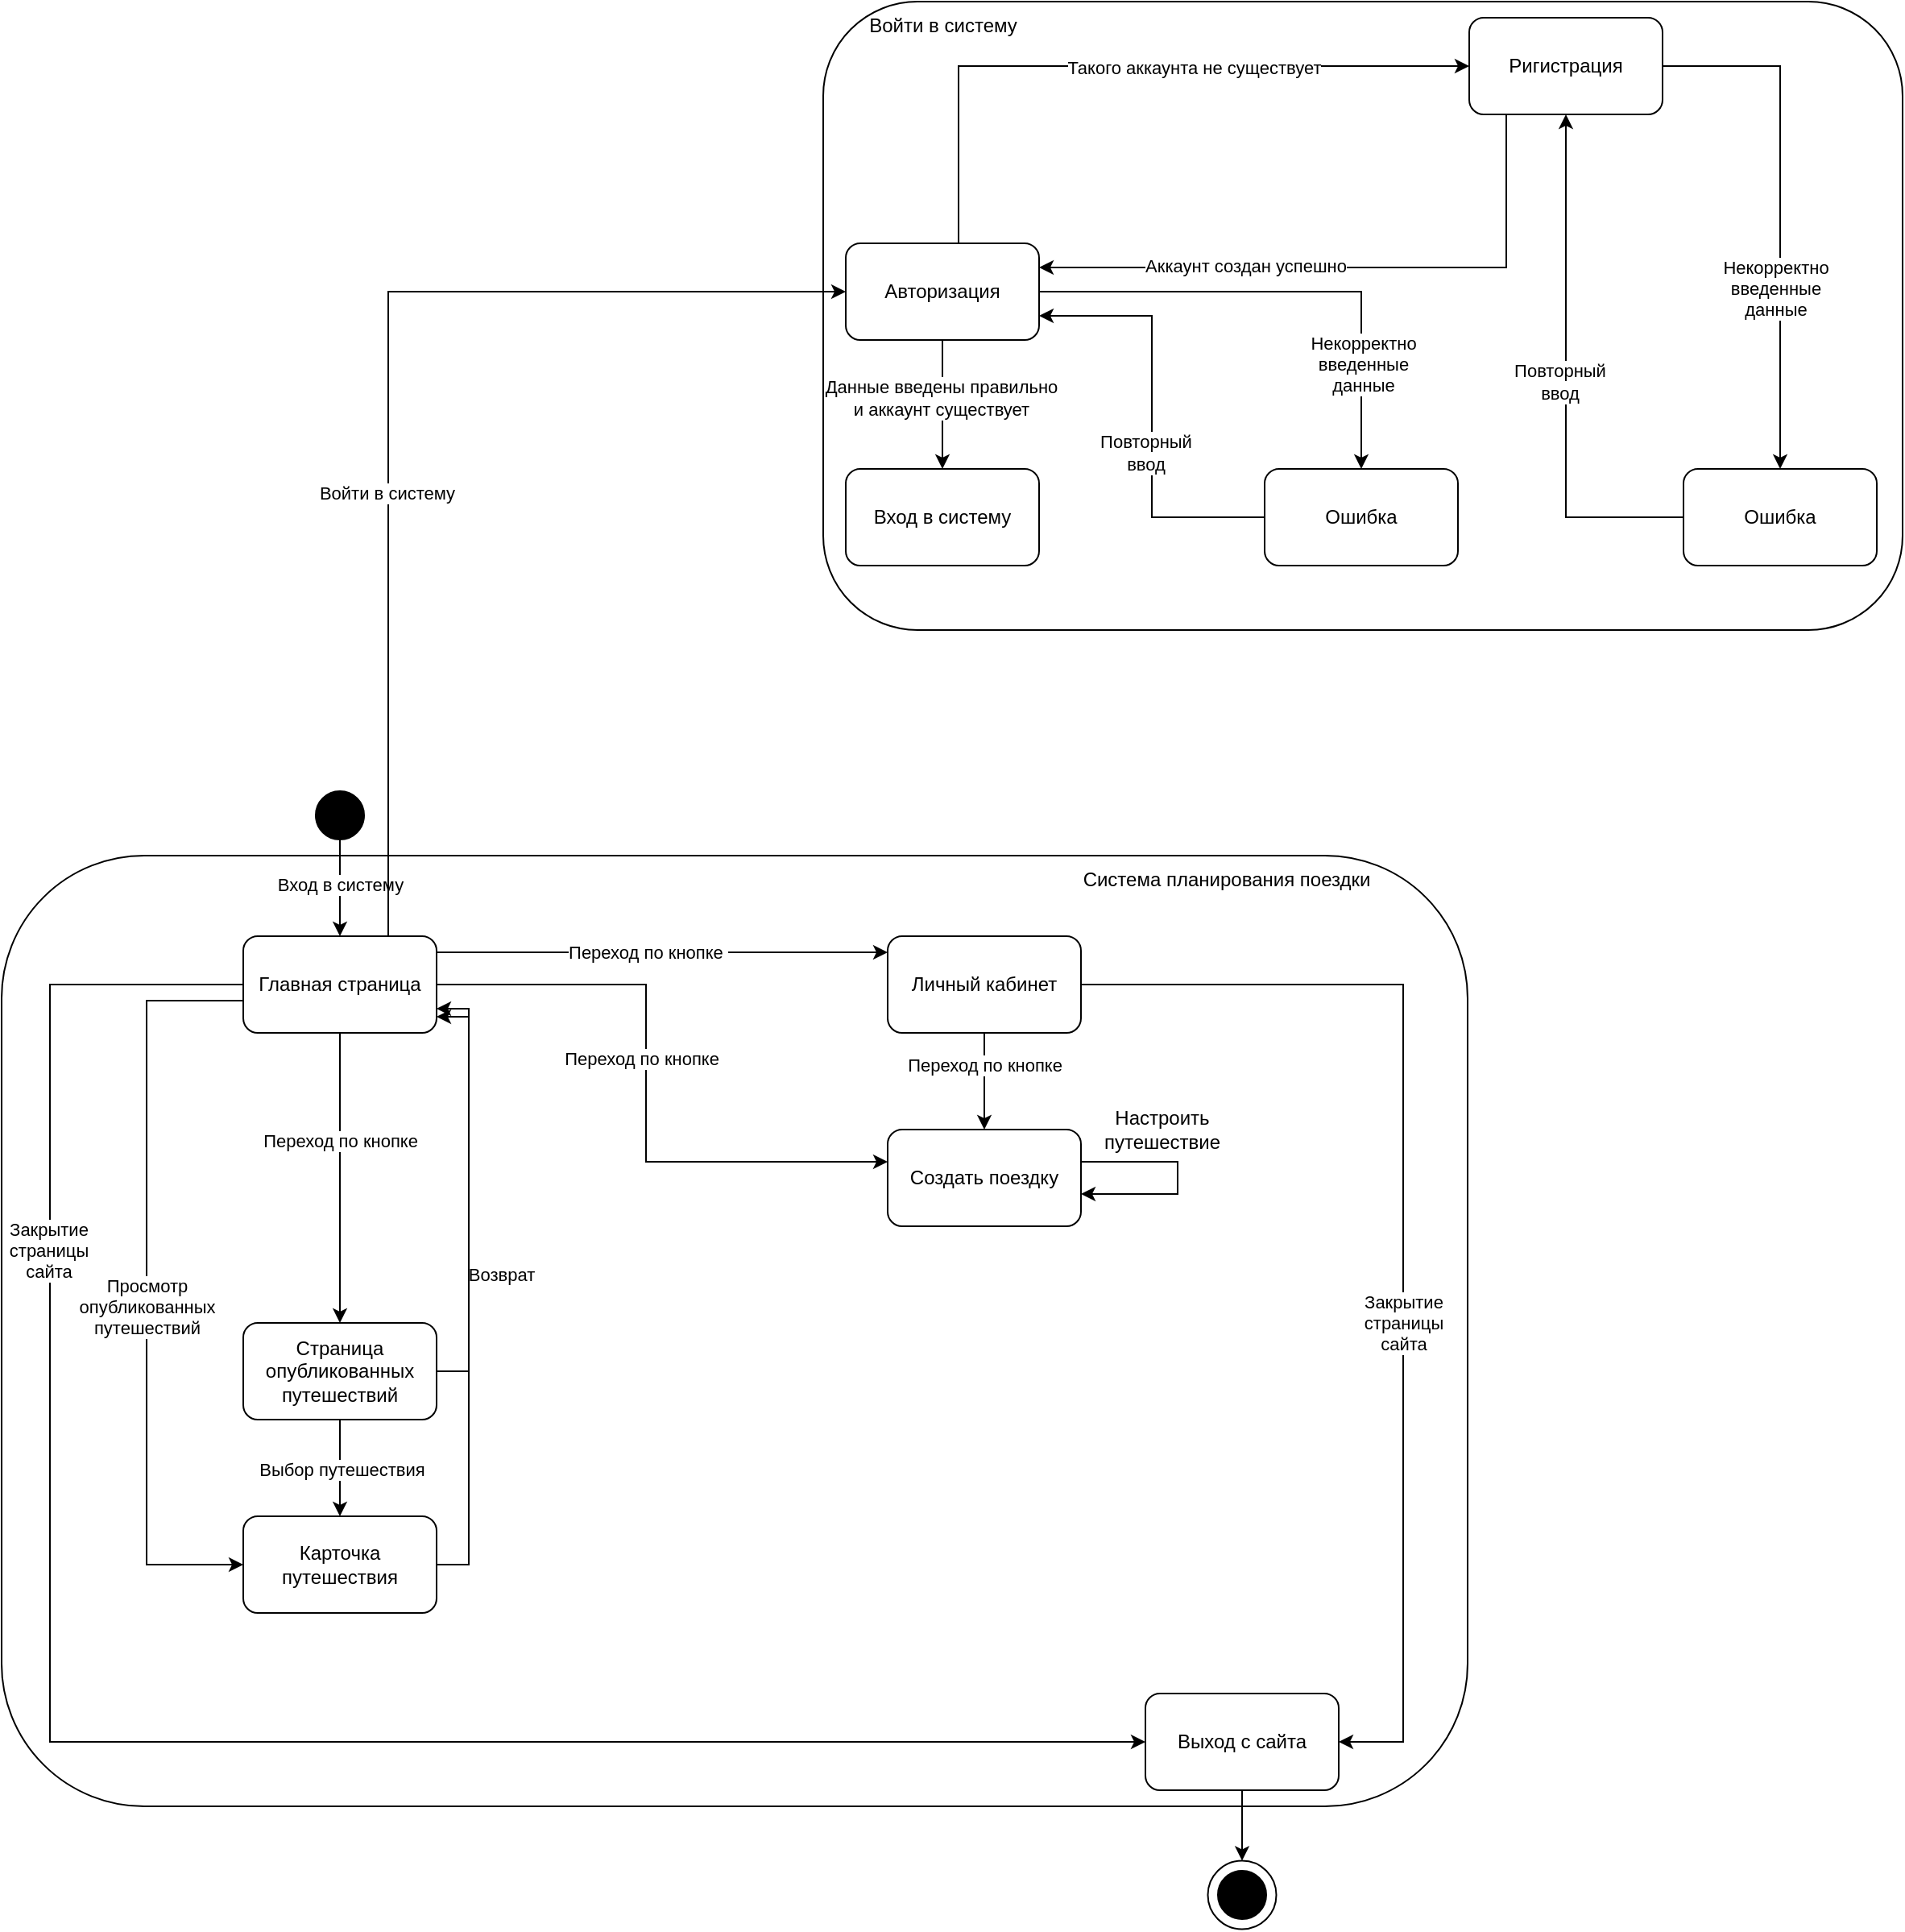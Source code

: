 <mxfile version="23.1.5" type="device">
  <diagram name="Страница — 1" id="7Fo4Xn2Pcwh36rtBT5h9">
    <mxGraphModel dx="3217" dy="2576" grid="1" gridSize="10" guides="1" tooltips="1" connect="1" arrows="1" fold="1" page="1" pageScale="1" pageWidth="827" pageHeight="1169" math="0" shadow="0">
      <root>
        <mxCell id="0" />
        <mxCell id="1" parent="0" />
        <mxCell id="sfvGm0u7bKwggrETw35J-44" value="" style="rounded=1;whiteSpace=wrap;html=1;" parent="1" vertex="1">
          <mxGeometry x="400" y="-440" width="670" height="390" as="geometry" />
        </mxCell>
        <mxCell id="sfvGm0u7bKwggrETw35J-43" value="" style="rounded=1;whiteSpace=wrap;html=1;" parent="1" vertex="1">
          <mxGeometry x="-110" y="90" width="910" height="590" as="geometry" />
        </mxCell>
        <mxCell id="sfvGm0u7bKwggrETw35J-40" value="" style="ellipse;whiteSpace=wrap;html=1;aspect=fixed;" parent="1" vertex="1">
          <mxGeometry x="638.75" y="713.75" width="42.5" height="42.5" as="geometry" />
        </mxCell>
        <mxCell id="UjyNyMhFVd9BOA6HKXcv-2" style="edgeStyle=orthogonalEdgeStyle;rounded=0;orthogonalLoop=1;jettySize=auto;html=1;entryX=0.5;entryY=0;entryDx=0;entryDy=0;" parent="1" source="UjyNyMhFVd9BOA6HKXcv-3" target="UjyNyMhFVd9BOA6HKXcv-5" edge="1">
          <mxGeometry relative="1" as="geometry" />
        </mxCell>
        <mxCell id="UjyNyMhFVd9BOA6HKXcv-70" value="Вход в систему" style="edgeLabel;html=1;align=center;verticalAlign=middle;resizable=0;points=[];" parent="UjyNyMhFVd9BOA6HKXcv-2" vertex="1" connectable="0">
          <mxGeometry x="-0.06" relative="1" as="geometry">
            <mxPoint as="offset" />
          </mxGeometry>
        </mxCell>
        <mxCell id="UjyNyMhFVd9BOA6HKXcv-3" value="" style="ellipse;whiteSpace=wrap;html=1;aspect=fixed;fillColor=#000000;" parent="1" vertex="1">
          <mxGeometry x="85" y="50" width="30" height="30" as="geometry" />
        </mxCell>
        <mxCell id="sfvGm0u7bKwggrETw35J-22" style="edgeStyle=orthogonalEdgeStyle;rounded=0;orthogonalLoop=1;jettySize=auto;html=1;entryX=0;entryY=0.5;entryDx=0;entryDy=0;" parent="1" source="UjyNyMhFVd9BOA6HKXcv-5" target="sfvGm0u7bKwggrETw35J-21" edge="1">
          <mxGeometry relative="1" as="geometry">
            <Array as="points">
              <mxPoint x="-80" y="170" />
              <mxPoint x="-80" y="640" />
            </Array>
          </mxGeometry>
        </mxCell>
        <mxCell id="sfvGm0u7bKwggrETw35J-23" value="Закрытие&lt;br&gt;страницы&lt;br&gt;сайта" style="edgeLabel;html=1;align=center;verticalAlign=middle;resizable=0;points=[];" parent="sfvGm0u7bKwggrETw35J-22" vertex="1" connectable="0">
          <mxGeometry x="-0.552" y="-1" relative="1" as="geometry">
            <mxPoint as="offset" />
          </mxGeometry>
        </mxCell>
        <mxCell id="sfvGm0u7bKwggrETw35J-27" style="edgeStyle=orthogonalEdgeStyle;rounded=0;orthogonalLoop=1;jettySize=auto;html=1;" parent="1" edge="1">
          <mxGeometry relative="1" as="geometry">
            <mxPoint x="160" y="150" as="sourcePoint" />
            <mxPoint x="440" y="150" as="targetPoint" />
          </mxGeometry>
        </mxCell>
        <mxCell id="sfvGm0u7bKwggrETw35J-28" value="Переход по кнопке&amp;nbsp;" style="edgeLabel;html=1;align=center;verticalAlign=middle;resizable=0;points=[];" parent="sfvGm0u7bKwggrETw35J-27" vertex="1" connectable="0">
          <mxGeometry x="-0.276" relative="1" as="geometry">
            <mxPoint x="29" as="offset" />
          </mxGeometry>
        </mxCell>
        <mxCell id="sfvGm0u7bKwggrETw35J-30" style="edgeStyle=orthogonalEdgeStyle;rounded=0;orthogonalLoop=1;jettySize=auto;html=1;exitX=1;exitY=0.75;exitDx=0;exitDy=0;" parent="1" source="UjyNyMhFVd9BOA6HKXcv-5" target="sfvGm0u7bKwggrETw35J-29" edge="1">
          <mxGeometry relative="1" as="geometry">
            <Array as="points">
              <mxPoint x="160" y="170" />
              <mxPoint x="290" y="170" />
              <mxPoint x="290" y="280" />
            </Array>
          </mxGeometry>
        </mxCell>
        <mxCell id="sfvGm0u7bKwggrETw35J-31" value="Переход по кнопке" style="edgeLabel;html=1;align=center;verticalAlign=middle;resizable=0;points=[];" parent="sfvGm0u7bKwggrETw35J-30" vertex="1" connectable="0">
          <mxGeometry x="0.036" y="-3" relative="1" as="geometry">
            <mxPoint y="-19" as="offset" />
          </mxGeometry>
        </mxCell>
        <mxCell id="sfvGm0u7bKwggrETw35J-45" style="edgeStyle=orthogonalEdgeStyle;rounded=0;orthogonalLoop=1;jettySize=auto;html=1;exitX=0.75;exitY=0;exitDx=0;exitDy=0;entryX=0;entryY=0.5;entryDx=0;entryDy=0;" parent="1" source="UjyNyMhFVd9BOA6HKXcv-5" target="sfvGm0u7bKwggrETw35J-1" edge="1">
          <mxGeometry relative="1" as="geometry" />
        </mxCell>
        <mxCell id="sfvGm0u7bKwggrETw35J-46" value="Войти в систему" style="edgeLabel;html=1;align=center;verticalAlign=middle;resizable=0;points=[];" parent="sfvGm0u7bKwggrETw35J-45" vertex="1" connectable="0">
          <mxGeometry x="-0.196" y="1" relative="1" as="geometry">
            <mxPoint as="offset" />
          </mxGeometry>
        </mxCell>
        <mxCell id="UjyNyMhFVd9BOA6HKXcv-5" value="Главная страница" style="rounded=1;whiteSpace=wrap;html=1;" parent="1" vertex="1">
          <mxGeometry x="40" y="140" width="120" height="60" as="geometry" />
        </mxCell>
        <mxCell id="UjyNyMhFVd9BOA6HKXcv-6" style="edgeStyle=orthogonalEdgeStyle;rounded=0;orthogonalLoop=1;jettySize=auto;html=1;entryX=0.5;entryY=0;entryDx=0;entryDy=0;exitX=0.5;exitY=1;exitDx=0;exitDy=0;" parent="1" source="UjyNyMhFVd9BOA6HKXcv-5" target="UjyNyMhFVd9BOA6HKXcv-9" edge="1">
          <mxGeometry relative="1" as="geometry">
            <mxPoint x="100" y="320" as="sourcePoint" />
          </mxGeometry>
        </mxCell>
        <mxCell id="UjyNyMhFVd9BOA6HKXcv-72" value="Переход по кнопке" style="edgeLabel;html=1;align=center;verticalAlign=middle;resizable=0;points=[];" parent="UjyNyMhFVd9BOA6HKXcv-6" vertex="1" connectable="0">
          <mxGeometry x="-0.387" y="-1" relative="1" as="geometry">
            <mxPoint x="1" y="12" as="offset" />
          </mxGeometry>
        </mxCell>
        <mxCell id="UjyNyMhFVd9BOA6HKXcv-75" style="edgeStyle=orthogonalEdgeStyle;rounded=0;orthogonalLoop=1;jettySize=auto;html=1;entryX=0;entryY=0.5;entryDx=0;entryDy=0;" parent="1" target="UjyNyMhFVd9BOA6HKXcv-13" edge="1">
          <mxGeometry relative="1" as="geometry">
            <mxPoint x="30" y="540" as="targetPoint" />
            <Array as="points">
              <mxPoint x="40" y="180" />
              <mxPoint x="-20" y="180" />
              <mxPoint x="-20" y="530" />
            </Array>
            <mxPoint x="40" y="180" as="sourcePoint" />
          </mxGeometry>
        </mxCell>
        <mxCell id="UjyNyMhFVd9BOA6HKXcv-76" value="Просмотр &lt;br&gt;опубликованных &lt;br&gt;путешествий" style="edgeLabel;html=1;align=center;verticalAlign=middle;resizable=0;points=[];" parent="UjyNyMhFVd9BOA6HKXcv-75" vertex="1" connectable="0">
          <mxGeometry x="-0.014" y="-4" relative="1" as="geometry">
            <mxPoint x="4" y="18" as="offset" />
          </mxGeometry>
        </mxCell>
        <mxCell id="UjyNyMhFVd9BOA6HKXcv-8" style="edgeStyle=orthogonalEdgeStyle;rounded=0;orthogonalLoop=1;jettySize=auto;html=1;" parent="1" source="UjyNyMhFVd9BOA6HKXcv-9" edge="1">
          <mxGeometry relative="1" as="geometry">
            <mxPoint x="100" y="500" as="targetPoint" />
          </mxGeometry>
        </mxCell>
        <mxCell id="UjyNyMhFVd9BOA6HKXcv-73" value="Выбор путешествия" style="edgeLabel;html=1;align=center;verticalAlign=middle;resizable=0;points=[];" parent="UjyNyMhFVd9BOA6HKXcv-8" vertex="1" connectable="0">
          <mxGeometry x="0.035" relative="1" as="geometry">
            <mxPoint as="offset" />
          </mxGeometry>
        </mxCell>
        <mxCell id="sfvGm0u7bKwggrETw35J-24" style="edgeStyle=orthogonalEdgeStyle;rounded=0;orthogonalLoop=1;jettySize=auto;html=1;entryX=1;entryY=0.75;entryDx=0;entryDy=0;" parent="1" source="UjyNyMhFVd9BOA6HKXcv-9" target="UjyNyMhFVd9BOA6HKXcv-5" edge="1">
          <mxGeometry relative="1" as="geometry">
            <Array as="points">
              <mxPoint x="180" y="410" />
              <mxPoint x="180" y="185" />
            </Array>
          </mxGeometry>
        </mxCell>
        <mxCell id="sfvGm0u7bKwggrETw35J-25" value="Возврат" style="edgeLabel;html=1;align=center;verticalAlign=middle;resizable=0;points=[];" parent="sfvGm0u7bKwggrETw35J-24" vertex="1" connectable="0">
          <mxGeometry x="-0.092" y="2" relative="1" as="geometry">
            <mxPoint x="22" y="40" as="offset" />
          </mxGeometry>
        </mxCell>
        <mxCell id="UjyNyMhFVd9BOA6HKXcv-9" value="Страница опубликованных путешествий" style="rounded=1;whiteSpace=wrap;html=1;" parent="1" vertex="1">
          <mxGeometry x="40" y="380" width="120" height="60" as="geometry" />
        </mxCell>
        <mxCell id="UjyNyMhFVd9BOA6HKXcv-10" style="edgeStyle=orthogonalEdgeStyle;rounded=0;orthogonalLoop=1;jettySize=auto;html=1;" parent="1" target="UjyNyMhFVd9BOA6HKXcv-13" edge="1">
          <mxGeometry relative="1" as="geometry">
            <mxPoint x="100" y="560" as="sourcePoint" />
          </mxGeometry>
        </mxCell>
        <mxCell id="1eAEGWNcTOrSbIy1rR8V-7" style="edgeStyle=orthogonalEdgeStyle;rounded=0;orthogonalLoop=1;jettySize=auto;html=1;" edge="1" parent="1" source="UjyNyMhFVd9BOA6HKXcv-13" target="UjyNyMhFVd9BOA6HKXcv-5">
          <mxGeometry relative="1" as="geometry">
            <Array as="points">
              <mxPoint x="180" y="530" />
              <mxPoint x="180" y="190" />
            </Array>
          </mxGeometry>
        </mxCell>
        <mxCell id="UjyNyMhFVd9BOA6HKXcv-13" value="Карточка путешествия" style="rounded=1;whiteSpace=wrap;html=1;" parent="1" vertex="1">
          <mxGeometry x="40" y="500" width="120" height="60" as="geometry" />
        </mxCell>
        <mxCell id="sfvGm0u7bKwggrETw35J-6" style="edgeStyle=orthogonalEdgeStyle;rounded=0;orthogonalLoop=1;jettySize=auto;html=1;entryX=0.5;entryY=0;entryDx=0;entryDy=0;" parent="1" source="sfvGm0u7bKwggrETw35J-1" target="sfvGm0u7bKwggrETw35J-2" edge="1">
          <mxGeometry relative="1" as="geometry" />
        </mxCell>
        <mxCell id="sfvGm0u7bKwggrETw35J-7" value="Данные введены правильно &lt;br&gt;и аккаунт существует" style="edgeLabel;html=1;align=center;verticalAlign=middle;resizable=0;points=[];" parent="sfvGm0u7bKwggrETw35J-6" vertex="1" connectable="0">
          <mxGeometry x="-0.095" y="-1" relative="1" as="geometry">
            <mxPoint as="offset" />
          </mxGeometry>
        </mxCell>
        <mxCell id="sfvGm0u7bKwggrETw35J-8" style="edgeStyle=orthogonalEdgeStyle;rounded=0;orthogonalLoop=1;jettySize=auto;html=1;entryX=0.5;entryY=0;entryDx=0;entryDy=0;" parent="1" source="sfvGm0u7bKwggrETw35J-1" target="sfvGm0u7bKwggrETw35J-4" edge="1">
          <mxGeometry relative="1" as="geometry">
            <Array as="points">
              <mxPoint x="734" y="-260" />
            </Array>
          </mxGeometry>
        </mxCell>
        <mxCell id="sfvGm0u7bKwggrETw35J-9" value="Некорректно&lt;br&gt;введенные&lt;br&gt;данные" style="edgeLabel;html=1;align=center;verticalAlign=middle;resizable=0;points=[];" parent="sfvGm0u7bKwggrETw35J-8" vertex="1" connectable="0">
          <mxGeometry x="0.582" y="1" relative="1" as="geometry">
            <mxPoint as="offset" />
          </mxGeometry>
        </mxCell>
        <mxCell id="sfvGm0u7bKwggrETw35J-13" style="edgeStyle=orthogonalEdgeStyle;rounded=0;orthogonalLoop=1;jettySize=auto;html=1;entryX=0;entryY=0.5;entryDx=0;entryDy=0;" parent="1" source="sfvGm0u7bKwggrETw35J-1" target="sfvGm0u7bKwggrETw35J-5" edge="1">
          <mxGeometry relative="1" as="geometry">
            <Array as="points">
              <mxPoint x="484" y="-400" />
            </Array>
          </mxGeometry>
        </mxCell>
        <mxCell id="sfvGm0u7bKwggrETw35J-14" value="Такого аккаунта не существует" style="edgeLabel;html=1;align=center;verticalAlign=middle;resizable=0;points=[];" parent="sfvGm0u7bKwggrETw35J-13" vertex="1" connectable="0">
          <mxGeometry x="0.196" y="-4" relative="1" as="geometry">
            <mxPoint y="-3" as="offset" />
          </mxGeometry>
        </mxCell>
        <mxCell id="sfvGm0u7bKwggrETw35J-1" value="Авторизация" style="rounded=1;whiteSpace=wrap;html=1;" parent="1" vertex="1">
          <mxGeometry x="414" y="-290" width="120" height="60" as="geometry" />
        </mxCell>
        <mxCell id="sfvGm0u7bKwggrETw35J-2" value="Вход в систему" style="rounded=1;whiteSpace=wrap;html=1;" parent="1" vertex="1">
          <mxGeometry x="414" y="-150" width="120" height="60" as="geometry" />
        </mxCell>
        <mxCell id="sfvGm0u7bKwggrETw35J-19" style="edgeStyle=orthogonalEdgeStyle;rounded=0;orthogonalLoop=1;jettySize=auto;html=1;entryX=0.5;entryY=1;entryDx=0;entryDy=0;" parent="1" source="sfvGm0u7bKwggrETw35J-3" target="sfvGm0u7bKwggrETw35J-5" edge="1">
          <mxGeometry relative="1" as="geometry" />
        </mxCell>
        <mxCell id="sfvGm0u7bKwggrETw35J-20" value="Повторный &lt;br&gt;ввод" style="edgeLabel;html=1;align=center;verticalAlign=middle;resizable=0;points=[];" parent="sfvGm0u7bKwggrETw35J-19" vertex="1" connectable="0">
          <mxGeometry x="-0.027" y="4" relative="1" as="geometry">
            <mxPoint as="offset" />
          </mxGeometry>
        </mxCell>
        <mxCell id="sfvGm0u7bKwggrETw35J-3" value="Ошибка" style="rounded=1;whiteSpace=wrap;html=1;" parent="1" vertex="1">
          <mxGeometry x="934" y="-150" width="120" height="60" as="geometry" />
        </mxCell>
        <mxCell id="sfvGm0u7bKwggrETw35J-11" style="edgeStyle=orthogonalEdgeStyle;rounded=0;orthogonalLoop=1;jettySize=auto;html=1;entryX=1;entryY=0.75;entryDx=0;entryDy=0;" parent="1" source="sfvGm0u7bKwggrETw35J-4" target="sfvGm0u7bKwggrETw35J-1" edge="1">
          <mxGeometry relative="1" as="geometry" />
        </mxCell>
        <mxCell id="sfvGm0u7bKwggrETw35J-12" value="Повторный&lt;br&gt;ввод" style="edgeLabel;html=1;align=center;verticalAlign=middle;resizable=0;points=[];" parent="sfvGm0u7bKwggrETw35J-11" vertex="1" connectable="0">
          <mxGeometry x="-0.171" y="4" relative="1" as="geometry">
            <mxPoint as="offset" />
          </mxGeometry>
        </mxCell>
        <mxCell id="sfvGm0u7bKwggrETw35J-4" value="Ошибка" style="rounded=1;whiteSpace=wrap;html=1;" parent="1" vertex="1">
          <mxGeometry x="674" y="-150" width="120" height="60" as="geometry" />
        </mxCell>
        <mxCell id="sfvGm0u7bKwggrETw35J-15" style="edgeStyle=orthogonalEdgeStyle;rounded=0;orthogonalLoop=1;jettySize=auto;html=1;entryX=1;entryY=0.25;entryDx=0;entryDy=0;" parent="1" source="sfvGm0u7bKwggrETw35J-5" target="sfvGm0u7bKwggrETw35J-1" edge="1">
          <mxGeometry relative="1" as="geometry">
            <Array as="points">
              <mxPoint x="824" y="-275" />
            </Array>
          </mxGeometry>
        </mxCell>
        <mxCell id="sfvGm0u7bKwggrETw35J-16" value="Аккаунт создан успешно" style="edgeLabel;html=1;align=center;verticalAlign=middle;resizable=0;points=[];" parent="sfvGm0u7bKwggrETw35J-15" vertex="1" connectable="0">
          <mxGeometry x="0.334" y="-4" relative="1" as="geometry">
            <mxPoint y="3" as="offset" />
          </mxGeometry>
        </mxCell>
        <mxCell id="sfvGm0u7bKwggrETw35J-17" style="edgeStyle=orthogonalEdgeStyle;rounded=0;orthogonalLoop=1;jettySize=auto;html=1;entryX=0.5;entryY=0;entryDx=0;entryDy=0;" parent="1" source="sfvGm0u7bKwggrETw35J-5" target="sfvGm0u7bKwggrETw35J-3" edge="1">
          <mxGeometry relative="1" as="geometry" />
        </mxCell>
        <mxCell id="sfvGm0u7bKwggrETw35J-18" value="Некорректно&lt;br style=&quot;border-color: var(--border-color);&quot;&gt;введенные&lt;br style=&quot;border-color: var(--border-color);&quot;&gt;данные" style="edgeLabel;html=1;align=center;verticalAlign=middle;resizable=0;points=[];" parent="sfvGm0u7bKwggrETw35J-17" vertex="1" connectable="0">
          <mxGeometry x="0.305" y="-3" relative="1" as="geometry">
            <mxPoint as="offset" />
          </mxGeometry>
        </mxCell>
        <mxCell id="sfvGm0u7bKwggrETw35J-5" value="Ригистрация" style="rounded=1;whiteSpace=wrap;html=1;" parent="1" vertex="1">
          <mxGeometry x="801" y="-430" width="120" height="60" as="geometry" />
        </mxCell>
        <mxCell id="sfvGm0u7bKwggrETw35J-49" style="edgeStyle=orthogonalEdgeStyle;rounded=0;orthogonalLoop=1;jettySize=auto;html=1;entryX=0.5;entryY=0;entryDx=0;entryDy=0;" parent="1" source="sfvGm0u7bKwggrETw35J-21" target="sfvGm0u7bKwggrETw35J-40" edge="1">
          <mxGeometry relative="1" as="geometry" />
        </mxCell>
        <mxCell id="sfvGm0u7bKwggrETw35J-21" value="Выход с сайта" style="rounded=1;whiteSpace=wrap;html=1;" parent="1" vertex="1">
          <mxGeometry x="600" y="610" width="120" height="60" as="geometry" />
        </mxCell>
        <mxCell id="sfvGm0u7bKwggrETw35J-37" style="edgeStyle=orthogonalEdgeStyle;rounded=0;orthogonalLoop=1;jettySize=auto;html=1;entryX=1;entryY=0.5;entryDx=0;entryDy=0;" parent="1" source="sfvGm0u7bKwggrETw35J-26" target="sfvGm0u7bKwggrETw35J-21" edge="1">
          <mxGeometry relative="1" as="geometry">
            <Array as="points">
              <mxPoint x="760" y="170" />
              <mxPoint x="760" y="640" />
            </Array>
          </mxGeometry>
        </mxCell>
        <mxCell id="1eAEGWNcTOrSbIy1rR8V-5" style="edgeStyle=orthogonalEdgeStyle;rounded=0;orthogonalLoop=1;jettySize=auto;html=1;" edge="1" parent="1" source="sfvGm0u7bKwggrETw35J-26" target="sfvGm0u7bKwggrETw35J-29">
          <mxGeometry relative="1" as="geometry" />
        </mxCell>
        <mxCell id="1eAEGWNcTOrSbIy1rR8V-6" value="Переход по кнопке" style="edgeLabel;html=1;align=center;verticalAlign=middle;resizable=0;points=[];" vertex="1" connectable="0" parent="1eAEGWNcTOrSbIy1rR8V-5">
          <mxGeometry x="0.015" y="-2" relative="1" as="geometry">
            <mxPoint x="2" y="-11" as="offset" />
          </mxGeometry>
        </mxCell>
        <mxCell id="sfvGm0u7bKwggrETw35J-26" value="Личный кабинет" style="rounded=1;whiteSpace=wrap;html=1;" parent="1" vertex="1">
          <mxGeometry x="440" y="140" width="120" height="60" as="geometry" />
        </mxCell>
        <mxCell id="sfvGm0u7bKwggrETw35J-29" value="Создать поездку" style="rounded=1;whiteSpace=wrap;html=1;" parent="1" vertex="1">
          <mxGeometry x="440" y="260" width="120" height="60" as="geometry" />
        </mxCell>
        <mxCell id="sfvGm0u7bKwggrETw35J-38" value="Закрытие&lt;br&gt;страницы&lt;br&gt;сайта" style="edgeLabel;html=1;align=center;verticalAlign=middle;resizable=0;points=[];" parent="1" vertex="1" connectable="0">
          <mxGeometry x="760" y="380" as="geometry" />
        </mxCell>
        <mxCell id="sfvGm0u7bKwggrETw35J-39" value="" style="ellipse;whiteSpace=wrap;html=1;aspect=fixed;fillColor=#000000;" parent="1" vertex="1">
          <mxGeometry x="645" y="720" width="30" height="30" as="geometry" />
        </mxCell>
        <mxCell id="sfvGm0u7bKwggrETw35J-47" value="Войти в систему" style="text;html=1;align=center;verticalAlign=middle;resizable=0;points=[];autosize=1;strokeColor=none;fillColor=none;" parent="1" vertex="1">
          <mxGeometry x="414" y="-440" width="120" height="30" as="geometry" />
        </mxCell>
        <mxCell id="sfvGm0u7bKwggrETw35J-48" value="Система планирования поездки" style="text;html=1;align=center;verticalAlign=middle;resizable=0;points=[];autosize=1;strokeColor=none;fillColor=none;" parent="1" vertex="1">
          <mxGeometry x="550" y="90" width="200" height="30" as="geometry" />
        </mxCell>
        <mxCell id="1eAEGWNcTOrSbIy1rR8V-1" style="edgeStyle=orthogonalEdgeStyle;rounded=0;orthogonalLoop=1;jettySize=auto;html=1;" edge="1" parent="1" source="sfvGm0u7bKwggrETw35J-29" target="sfvGm0u7bKwggrETw35J-29">
          <mxGeometry relative="1" as="geometry">
            <Array as="points">
              <mxPoint x="620" y="290" />
            </Array>
          </mxGeometry>
        </mxCell>
        <mxCell id="1eAEGWNcTOrSbIy1rR8V-4" value="Настроить &lt;br&gt;путешествие" style="text;html=1;align=center;verticalAlign=middle;resizable=0;points=[];autosize=1;strokeColor=none;fillColor=none;" vertex="1" parent="1">
          <mxGeometry x="560" y="240" width="100" height="40" as="geometry" />
        </mxCell>
      </root>
    </mxGraphModel>
  </diagram>
</mxfile>
